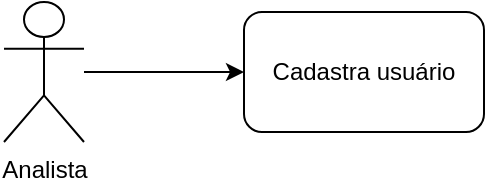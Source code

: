 <mxfile version="24.4.2" type="github">
  <diagram id="C5RBs43oDa-KdzZeNtuy" name="Page-1">
    <mxGraphModel dx="1370" dy="786" grid="1" gridSize="10" guides="1" tooltips="1" connect="1" arrows="1" fold="1" page="1" pageScale="1" pageWidth="827" pageHeight="1169" math="0" shadow="0">
      <root>
        <mxCell id="WIyWlLk6GJQsqaUBKTNV-0" />
        <mxCell id="WIyWlLk6GJQsqaUBKTNV-1" parent="WIyWlLk6GJQsqaUBKTNV-0" />
        <mxCell id="i1qqvwAcunn4Ishn-A7t-2" style="edgeStyle=orthogonalEdgeStyle;rounded=0;orthogonalLoop=1;jettySize=auto;html=1;" edge="1" parent="WIyWlLk6GJQsqaUBKTNV-1" source="i1qqvwAcunn4Ishn-A7t-0" target="i1qqvwAcunn4Ishn-A7t-1">
          <mxGeometry relative="1" as="geometry" />
        </mxCell>
        <mxCell id="i1qqvwAcunn4Ishn-A7t-0" value="Analista" style="shape=umlActor;verticalLabelPosition=bottom;verticalAlign=top;html=1;outlineConnect=0;" vertex="1" parent="WIyWlLk6GJQsqaUBKTNV-1">
          <mxGeometry x="160" y="45" width="40" height="70" as="geometry" />
        </mxCell>
        <mxCell id="i1qqvwAcunn4Ishn-A7t-1" value="Cadastra usuário" style="rounded=1;whiteSpace=wrap;html=1;" vertex="1" parent="WIyWlLk6GJQsqaUBKTNV-1">
          <mxGeometry x="280" y="50" width="120" height="60" as="geometry" />
        </mxCell>
      </root>
    </mxGraphModel>
  </diagram>
</mxfile>
